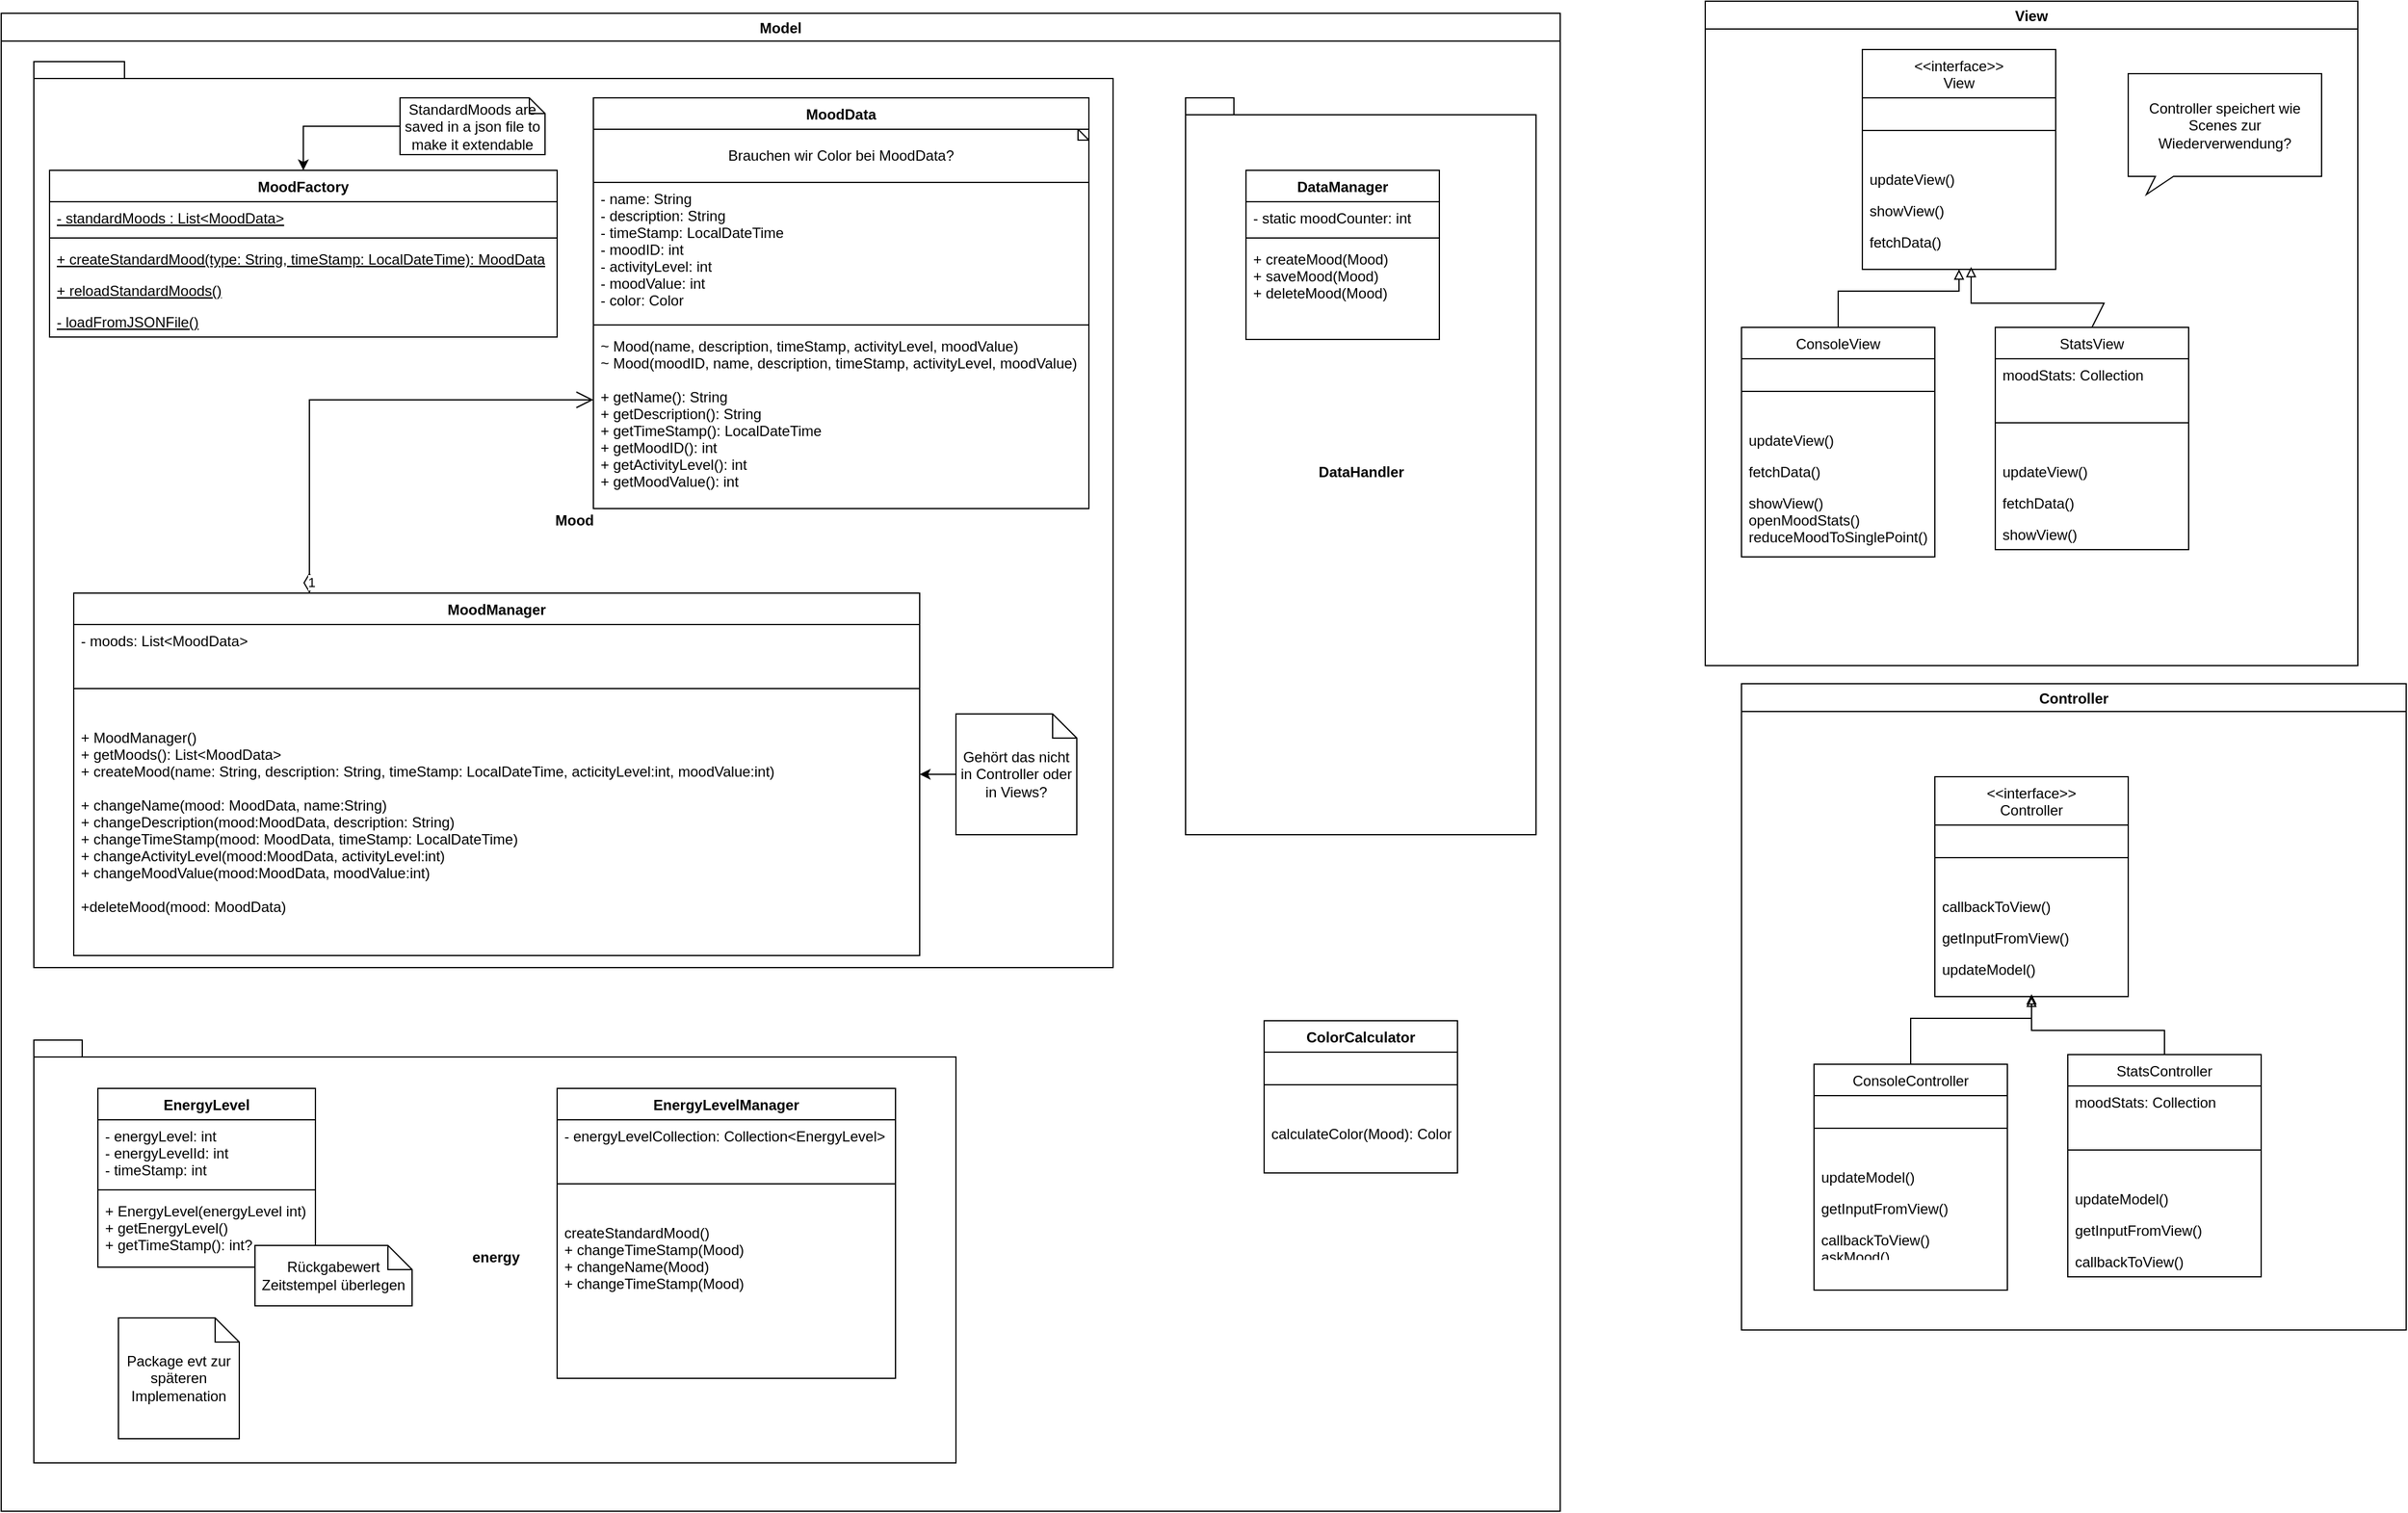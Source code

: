 <mxfile version="14.7.4" type="embed"><diagram id="C5RBs43oDa-KdzZeNtuy" name="Page-1"><mxGraphModel dx="1868" dy="780" grid="1" gridSize="10" guides="1" tooltips="1" connect="1" arrows="1" fold="1" page="1" pageScale="1" pageWidth="827" pageHeight="1169" math="0" shadow="0"><root><mxCell id="WIyWlLk6GJQsqaUBKTNV-0"/><mxCell id="WIyWlLk6GJQsqaUBKTNV-1" parent="WIyWlLk6GJQsqaUBKTNV-0"/><mxCell id="fkH8bxXwYI3lGuN-DfJu-19" value="Model" style="swimlane;" parent="WIyWlLk6GJQsqaUBKTNV-1" vertex="1"><mxGeometry x="-510" y="30" width="1290" height="1240" as="geometry"/></mxCell><mxCell id="dvcQh3w3BwJGqCjQKZjq-71" value="Mood" style="shape=folder;fontStyle=1;spacingTop=10;tabWidth=40;tabHeight=14;tabPosition=left;html=1;" parent="fkH8bxXwYI3lGuN-DfJu-19" vertex="1"><mxGeometry x="27" y="40" width="893" height="750" as="geometry"/></mxCell><mxCell id="dvcQh3w3BwJGqCjQKZjq-47" value="energy" style="shape=folder;fontStyle=1;spacingTop=10;tabWidth=40;tabHeight=14;tabPosition=left;html=1;" parent="fkH8bxXwYI3lGuN-DfJu-19" vertex="1"><mxGeometry x="27" y="850" width="763" height="350" as="geometry"/></mxCell><mxCell id="dvcQh3w3BwJGqCjQKZjq-26" value="DataHandler" style="shape=folder;fontStyle=1;spacingTop=10;tabWidth=40;tabHeight=14;tabPosition=left;html=1;" parent="fkH8bxXwYI3lGuN-DfJu-19" vertex="1"><mxGeometry x="980" y="70" width="290" height="610" as="geometry"/></mxCell><mxCell id="4BWudL8Hf-NLea9JcSVT-11" value="ColorCalculator" style="swimlane;fontStyle=1;align=center;verticalAlign=top;childLayout=stackLayout;horizontal=1;startSize=26;horizontalStack=0;resizeParent=1;resizeLast=0;collapsible=1;marginBottom=0;rounded=0;shadow=0;strokeWidth=1;" parent="fkH8bxXwYI3lGuN-DfJu-19" vertex="1"><mxGeometry x="1045" y="834" width="160" height="126" as="geometry"><mxRectangle x="230" y="140" width="160" height="26" as="alternateBounds"/></mxGeometry></mxCell><mxCell id="4BWudL8Hf-NLea9JcSVT-17" value="" style="line;html=1;strokeWidth=1;align=left;verticalAlign=middle;spacingTop=-1;spacingLeft=3;spacingRight=3;rotatable=0;labelPosition=right;points=[];portConstraint=eastwest;" parent="4BWudL8Hf-NLea9JcSVT-11" vertex="1"><mxGeometry y="26" width="160" height="54" as="geometry"/></mxCell><mxCell id="4BWudL8Hf-NLea9JcSVT-18" value="calculateColor(Mood): Color" style="text;align=left;verticalAlign=top;spacingLeft=4;spacingRight=4;overflow=hidden;rotatable=0;points=[[0,0.5],[1,0.5]];portConstraint=eastwest;rounded=0;shadow=0;html=0;" parent="4BWudL8Hf-NLea9JcSVT-11" vertex="1"><mxGeometry y="80" width="160" height="26" as="geometry"/></mxCell><mxCell id="dvcQh3w3BwJGqCjQKZjq-0" value="MoodData" style="swimlane;fontStyle=1;align=center;verticalAlign=top;childLayout=stackLayout;horizontal=1;startSize=26;horizontalStack=0;resizeParent=1;resizeParentMax=0;resizeLast=0;collapsible=1;marginBottom=0;" parent="fkH8bxXwYI3lGuN-DfJu-19" vertex="1"><mxGeometry x="490" y="70" width="410" height="340" as="geometry"/></mxCell><mxCell id="dvcQh3w3BwJGqCjQKZjq-56" value="Brauchen wir Color bei MoodData?" style="shape=note;size=9;whiteSpace=wrap;html=1;" parent="dvcQh3w3BwJGqCjQKZjq-0" vertex="1"><mxGeometry y="26" width="410" height="44" as="geometry"/></mxCell><mxCell id="dvcQh3w3BwJGqCjQKZjq-1" value="- name: String&#10;- description: String&#10;- timeStamp: LocalDateTime&#10;- moodID: int&#10;- activityLevel: int&#10;- moodValue: int&#10;- color: Color&#10;&#10;" style="text;strokeColor=none;fillColor=none;align=left;verticalAlign=top;spacingLeft=4;spacingRight=4;overflow=hidden;rotatable=0;points=[[0,0.5],[1,0.5]];portConstraint=eastwest;" parent="dvcQh3w3BwJGqCjQKZjq-0" vertex="1"><mxGeometry y="70" width="410" height="114" as="geometry"/></mxCell><mxCell id="dvcQh3w3BwJGqCjQKZjq-2" value="" style="line;strokeWidth=1;fillColor=none;align=left;verticalAlign=middle;spacingTop=-1;spacingLeft=3;spacingRight=3;rotatable=0;labelPosition=right;points=[];portConstraint=eastwest;" parent="dvcQh3w3BwJGqCjQKZjq-0" vertex="1"><mxGeometry y="184" width="410" height="8" as="geometry"/></mxCell><mxCell id="dvcQh3w3BwJGqCjQKZjq-3" value="~ Mood(name, description, timeStamp, activityLevel, moodValue)&#10;~ Mood(moodID, name, description, timeStamp, activityLevel, moodValue)&#10;&#10;+ getName(): String&#10;+ getDescription(): String&#10;+ getTimeStamp(): LocalDateTime&#10;+ getMoodID(): int&#10;+ getActivityLevel(): int&#10;+ getMoodValue(): int&#10;&#10;" style="text;strokeColor=none;fillColor=none;align=left;verticalAlign=top;spacingLeft=4;spacingRight=4;overflow=hidden;rotatable=0;points=[[0,0.5],[1,0.5]];portConstraint=eastwest;" parent="dvcQh3w3BwJGqCjQKZjq-0" vertex="1"><mxGeometry y="192" width="410" height="148" as="geometry"/></mxCell><mxCell id="dvcQh3w3BwJGqCjQKZjq-11" value="EnergyLevel" style="swimlane;fontStyle=1;align=center;verticalAlign=top;childLayout=stackLayout;horizontal=1;startSize=26;horizontalStack=0;resizeParent=1;resizeParentMax=0;resizeLast=0;collapsible=1;marginBottom=0;" parent="fkH8bxXwYI3lGuN-DfJu-19" vertex="1"><mxGeometry x="80" y="890" width="180" height="148" as="geometry"/></mxCell><mxCell id="dvcQh3w3BwJGqCjQKZjq-12" value="- energyLevel: int&#10;- energyLevelId: int&#10;- timeStamp: int&#10;&#10;" style="text;strokeColor=none;fillColor=none;align=left;verticalAlign=top;spacingLeft=4;spacingRight=4;overflow=hidden;rotatable=0;points=[[0,0.5],[1,0.5]];portConstraint=eastwest;" parent="dvcQh3w3BwJGqCjQKZjq-11" vertex="1"><mxGeometry y="26" width="180" height="54" as="geometry"/></mxCell><mxCell id="dvcQh3w3BwJGqCjQKZjq-13" value="" style="line;strokeWidth=1;fillColor=none;align=left;verticalAlign=middle;spacingTop=-1;spacingLeft=3;spacingRight=3;rotatable=0;labelPosition=right;points=[];portConstraint=eastwest;" parent="dvcQh3w3BwJGqCjQKZjq-11" vertex="1"><mxGeometry y="80" width="180" height="8" as="geometry"/></mxCell><mxCell id="dvcQh3w3BwJGqCjQKZjq-14" value="+ EnergyLevel(energyLevel int)&#10;+ getEnergyLevel()&#10;+ getTimeStamp(): int?&#10;" style="text;strokeColor=none;fillColor=none;align=left;verticalAlign=top;spacingLeft=4;spacingRight=4;overflow=hidden;rotatable=0;points=[[0,0.5],[1,0.5]];portConstraint=eastwest;" parent="dvcQh3w3BwJGqCjQKZjq-11" vertex="1"><mxGeometry y="88" width="180" height="60" as="geometry"/></mxCell><mxCell id="dvcQh3w3BwJGqCjQKZjq-4" value="DataManager" style="swimlane;fontStyle=1;align=center;verticalAlign=top;childLayout=stackLayout;horizontal=1;startSize=26;horizontalStack=0;resizeParent=1;resizeParentMax=0;resizeLast=0;collapsible=1;marginBottom=0;" parent="fkH8bxXwYI3lGuN-DfJu-19" vertex="1"><mxGeometry x="1030" y="130" width="160" height="140" as="geometry"/></mxCell><mxCell id="dvcQh3w3BwJGqCjQKZjq-5" value="- static moodCounter: int" style="text;strokeColor=none;fillColor=none;align=left;verticalAlign=top;spacingLeft=4;spacingRight=4;overflow=hidden;rotatable=0;points=[[0,0.5],[1,0.5]];portConstraint=eastwest;" parent="dvcQh3w3BwJGqCjQKZjq-4" vertex="1"><mxGeometry y="26" width="160" height="26" as="geometry"/></mxCell><mxCell id="dvcQh3w3BwJGqCjQKZjq-6" value="" style="line;strokeWidth=1;fillColor=none;align=left;verticalAlign=middle;spacingTop=-1;spacingLeft=3;spacingRight=3;rotatable=0;labelPosition=right;points=[];portConstraint=eastwest;" parent="dvcQh3w3BwJGqCjQKZjq-4" vertex="1"><mxGeometry y="52" width="160" height="8" as="geometry"/></mxCell><mxCell id="dvcQh3w3BwJGqCjQKZjq-7" value="+ createMood(Mood)&#10;+ saveMood(Mood)&#10;+ deleteMood(Mood)&#10;" style="text;strokeColor=none;fillColor=none;align=left;verticalAlign=top;spacingLeft=4;spacingRight=4;overflow=hidden;rotatable=0;points=[[0,0.5],[1,0.5]];portConstraint=eastwest;" parent="dvcQh3w3BwJGqCjQKZjq-4" vertex="1"><mxGeometry y="60" width="160" height="80" as="geometry"/></mxCell><mxCell id="dvcQh3w3BwJGqCjQKZjq-35" value="MoodFactory" style="swimlane;fontStyle=1;align=center;verticalAlign=top;childLayout=stackLayout;horizontal=1;startSize=26;horizontalStack=0;resizeParent=1;resizeParentMax=0;resizeLast=0;collapsible=1;marginBottom=0;" parent="fkH8bxXwYI3lGuN-DfJu-19" vertex="1"><mxGeometry x="40" y="130" width="420" height="138" as="geometry"/></mxCell><mxCell id="dvcQh3w3BwJGqCjQKZjq-36" value="- standardMoods : List&lt;MoodData&gt;" style="text;strokeColor=none;fillColor=none;align=left;verticalAlign=top;spacingLeft=4;spacingRight=4;overflow=hidden;rotatable=0;points=[[0,0.5],[1,0.5]];portConstraint=eastwest;fontStyle=4" parent="dvcQh3w3BwJGqCjQKZjq-35" vertex="1"><mxGeometry y="26" width="420" height="26" as="geometry"/></mxCell><mxCell id="dvcQh3w3BwJGqCjQKZjq-37" value="" style="line;strokeWidth=1;fillColor=none;align=left;verticalAlign=middle;spacingTop=-1;spacingLeft=3;spacingRight=3;rotatable=0;labelPosition=right;points=[];portConstraint=eastwest;" parent="dvcQh3w3BwJGqCjQKZjq-35" vertex="1"><mxGeometry y="52" width="420" height="8" as="geometry"/></mxCell><mxCell id="dvcQh3w3BwJGqCjQKZjq-38" value="+ createStandardMood(type: String, timeStamp: LocalDateTime): MoodData" style="text;strokeColor=none;fillColor=none;align=left;verticalAlign=top;spacingLeft=4;spacingRight=4;overflow=hidden;rotatable=0;points=[[0,0.5],[1,0.5]];portConstraint=eastwest;fontStyle=4" parent="dvcQh3w3BwJGqCjQKZjq-35" vertex="1"><mxGeometry y="60" width="420" height="26" as="geometry"/></mxCell><mxCell id="6" value="+ reloadStandardMoods()" style="text;strokeColor=none;fillColor=none;align=left;verticalAlign=top;spacingLeft=4;spacingRight=4;overflow=hidden;rotatable=0;points=[[0,0.5],[1,0.5]];portConstraint=eastwest;fontStyle=4" vertex="1" parent="dvcQh3w3BwJGqCjQKZjq-35"><mxGeometry y="86" width="420" height="26" as="geometry"/></mxCell><mxCell id="7" value="- loadFromJSONFile()" style="text;strokeColor=none;fillColor=none;align=left;verticalAlign=top;spacingLeft=4;spacingRight=4;overflow=hidden;rotatable=0;points=[[0,0.5],[1,0.5]];portConstraint=eastwest;fontStyle=4" vertex="1" parent="dvcQh3w3BwJGqCjQKZjq-35"><mxGeometry y="112" width="420" height="26" as="geometry"/></mxCell><mxCell id="dvcQh3w3BwJGqCjQKZjq-40" style="edgeStyle=orthogonalEdgeStyle;rounded=0;orthogonalLoop=1;jettySize=auto;html=1;exitX=0;exitY=0.5;exitDx=0;exitDy=0;exitPerimeter=0;" parent="fkH8bxXwYI3lGuN-DfJu-19" source="dvcQh3w3BwJGqCjQKZjq-39" target="dvcQh3w3BwJGqCjQKZjq-35" edge="1"><mxGeometry relative="1" as="geometry"/></mxCell><mxCell id="dvcQh3w3BwJGqCjQKZjq-39" value="StandardMoods are saved in a json file to make it extendable" style="shape=note;size=13;whiteSpace=wrap;html=1;" parent="fkH8bxXwYI3lGuN-DfJu-19" vertex="1"><mxGeometry x="330" y="70" width="120" height="47" as="geometry"/></mxCell><mxCell id="dvcQh3w3BwJGqCjQKZjq-42" style="edgeStyle=orthogonalEdgeStyle;rounded=0;orthogonalLoop=1;jettySize=auto;html=1;" parent="fkH8bxXwYI3lGuN-DfJu-19" source="dvcQh3w3BwJGqCjQKZjq-41" edge="1" target="dvcQh3w3BwJGqCjQKZjq-65"><mxGeometry relative="1" as="geometry"><mxPoint x="650" y="390" as="targetPoint"/></mxGeometry></mxCell><mxCell id="dvcQh3w3BwJGqCjQKZjq-41" value="Gehört das nicht in Controller oder in Views?" style="shape=note;size=20;whiteSpace=wrap;html=1;" parent="fkH8bxXwYI3lGuN-DfJu-19" vertex="1"><mxGeometry x="790" y="580" width="100" height="100" as="geometry"/></mxCell><mxCell id="dvcQh3w3BwJGqCjQKZjq-46" value="1" style="endArrow=open;html=1;endSize=12;startArrow=diamondThin;startSize=14;startFill=0;edgeStyle=orthogonalEdgeStyle;align=left;verticalAlign=bottom;rounded=0;" parent="fkH8bxXwYI3lGuN-DfJu-19" source="dvcQh3w3BwJGqCjQKZjq-65" target="dvcQh3w3BwJGqCjQKZjq-0" edge="1"><mxGeometry x="-1" y="3" relative="1" as="geometry"><mxPoint x="520" y="160" as="sourcePoint"/><mxPoint x="289" y="292" as="targetPoint"/><Array as="points"><mxPoint x="255" y="320"/></Array></mxGeometry></mxCell><mxCell id="dvcQh3w3BwJGqCjQKZjq-48" value="EnergyLevelManager" style="swimlane;fontStyle=1;align=center;verticalAlign=top;childLayout=stackLayout;horizontal=1;startSize=26;horizontalStack=0;resizeParent=1;resizeLast=0;collapsible=1;marginBottom=0;rounded=0;shadow=0;strokeWidth=1;" parent="fkH8bxXwYI3lGuN-DfJu-19" vertex="1"><mxGeometry x="460" y="890" width="280" height="240" as="geometry"><mxRectangle x="230" y="140" width="160" height="26" as="alternateBounds"/></mxGeometry></mxCell><mxCell id="dvcQh3w3BwJGqCjQKZjq-49" value="- energyLevelCollection: Collection&lt;EnergyLevel&gt;" style="text;align=left;verticalAlign=top;spacingLeft=4;spacingRight=4;overflow=hidden;rotatable=0;points=[[0,0.5],[1,0.5]];portConstraint=eastwest;rounded=0;shadow=0;html=0;" parent="dvcQh3w3BwJGqCjQKZjq-48" vertex="1"><mxGeometry y="26" width="280" height="26" as="geometry"/></mxCell><mxCell id="dvcQh3w3BwJGqCjQKZjq-50" value="" style="line;html=1;strokeWidth=1;align=left;verticalAlign=middle;spacingTop=-1;spacingLeft=3;spacingRight=3;rotatable=0;labelPosition=right;points=[];portConstraint=eastwest;" parent="dvcQh3w3BwJGqCjQKZjq-48" vertex="1"><mxGeometry y="52" width="280" height="54" as="geometry"/></mxCell><mxCell id="dvcQh3w3BwJGqCjQKZjq-53" value="createStandardMood()&#10;+ changeTimeStamp(Mood)&#10;+ changeName(Mood)&#10;+ changeTimeStamp(Mood)&#10;&#10;&#10;" style="text;align=left;verticalAlign=top;spacingLeft=4;spacingRight=4;overflow=hidden;rotatable=0;points=[[0,0.5],[1,0.5]];portConstraint=eastwest;rounded=0;shadow=0;html=0;" parent="dvcQh3w3BwJGqCjQKZjq-48" vertex="1"><mxGeometry y="106" width="280" height="68" as="geometry"/></mxCell><mxCell id="dvcQh3w3BwJGqCjQKZjq-54" value="Package evt zur späteren Implemenation" style="shape=note;size=20;whiteSpace=wrap;html=1;" parent="fkH8bxXwYI3lGuN-DfJu-19" vertex="1"><mxGeometry x="97" y="1080" width="100" height="100" as="geometry"/></mxCell><mxCell id="dvcQh3w3BwJGqCjQKZjq-55" value="Rückgabewert Zeitstempel überlegen" style="shape=note;size=20;whiteSpace=wrap;html=1;" parent="fkH8bxXwYI3lGuN-DfJu-19" vertex="1"><mxGeometry x="210" y="1020" width="130" height="50" as="geometry"/></mxCell><mxCell id="dvcQh3w3BwJGqCjQKZjq-65" value="MoodManager" style="swimlane;fontStyle=1;align=center;verticalAlign=top;childLayout=stackLayout;horizontal=1;startSize=26;horizontalStack=0;resizeParent=1;resizeLast=0;collapsible=1;marginBottom=0;rounded=0;shadow=0;strokeWidth=1;" parent="fkH8bxXwYI3lGuN-DfJu-19" vertex="1"><mxGeometry x="60" y="480" width="700" height="300" as="geometry"><mxRectangle x="230" y="140" width="160" height="26" as="alternateBounds"/></mxGeometry></mxCell><mxCell id="dvcQh3w3BwJGqCjQKZjq-66" value="- moods: List&lt;MoodData&gt;" style="text;align=left;verticalAlign=top;spacingLeft=4;spacingRight=4;overflow=hidden;rotatable=0;points=[[0,0.5],[1,0.5]];portConstraint=eastwest;rounded=0;shadow=0;html=0;" parent="dvcQh3w3BwJGqCjQKZjq-65" vertex="1"><mxGeometry y="26" width="700" height="26" as="geometry"/></mxCell><mxCell id="dvcQh3w3BwJGqCjQKZjq-67" value="" style="line;html=1;strokeWidth=1;align=left;verticalAlign=middle;spacingTop=-1;spacingLeft=3;spacingRight=3;rotatable=0;labelPosition=right;points=[];portConstraint=eastwest;" parent="dvcQh3w3BwJGqCjQKZjq-65" vertex="1"><mxGeometry y="52" width="700" height="54" as="geometry"/></mxCell><mxCell id="dvcQh3w3BwJGqCjQKZjq-70" value="+ MoodManager()&#10;+ getMoods(): List&lt;MoodData&gt;&#10;+ createMood(name: String, description: String, timeStamp: LocalDateTime, acticityLevel:int, moodValue:int)&#10;&#10;+ changeName(mood: MoodData, name:String)&#10;+ changeDescription(mood:MoodData, description: String)&#10;+ changeTimeStamp(mood: MoodData, timeStamp: LocalDateTime)&#10;+ changeActivityLevel(mood:MoodData, activityLevel:int)&#10;+ changeMoodValue(mood:MoodData, moodValue:int)&#10;&#10;+deleteMood(mood: MoodData)&#10;&#10;&#10;" style="text;align=left;verticalAlign=top;spacingLeft=4;spacingRight=4;overflow=hidden;rotatable=0;points=[[0,0.5],[1,0.5]];portConstraint=eastwest;rounded=0;shadow=0;html=0;" parent="dvcQh3w3BwJGqCjQKZjq-65" vertex="1"><mxGeometry y="106" width="700" height="168" as="geometry"/></mxCell><mxCell id="fkH8bxXwYI3lGuN-DfJu-20" value="View" style="swimlane;" parent="WIyWlLk6GJQsqaUBKTNV-1" vertex="1"><mxGeometry x="900" y="20" width="540" height="550" as="geometry"/></mxCell><mxCell id="4BWudL8Hf-NLea9JcSVT-4" value="ConsoleView" style="swimlane;fontStyle=0;align=center;verticalAlign=top;childLayout=stackLayout;horizontal=1;startSize=26;horizontalStack=0;resizeParent=1;resizeLast=0;collapsible=1;marginBottom=0;rounded=0;shadow=0;strokeWidth=1;" parent="fkH8bxXwYI3lGuN-DfJu-20" vertex="1"><mxGeometry x="30" y="270" width="160" height="190" as="geometry"><mxRectangle x="230" y="140" width="160" height="26" as="alternateBounds"/></mxGeometry></mxCell><mxCell id="4BWudL8Hf-NLea9JcSVT-9" value="" style="line;html=1;strokeWidth=1;align=left;verticalAlign=middle;spacingTop=-1;spacingLeft=3;spacingRight=3;rotatable=0;labelPosition=right;points=[];portConstraint=eastwest;" parent="4BWudL8Hf-NLea9JcSVT-4" vertex="1"><mxGeometry y="26" width="160" height="54" as="geometry"/></mxCell><mxCell id="rqT9r3bYiYjDLUNCfU_x-0" value="updateView()" style="text;align=left;verticalAlign=top;spacingLeft=4;spacingRight=4;overflow=hidden;rotatable=0;points=[[0,0.5],[1,0.5]];portConstraint=eastwest;rounded=0;shadow=0;html=0;" parent="4BWudL8Hf-NLea9JcSVT-4" vertex="1"><mxGeometry y="80" width="160" height="26" as="geometry"/></mxCell><mxCell id="rqT9r3bYiYjDLUNCfU_x-1" value="fetchData()" style="text;align=left;verticalAlign=top;spacingLeft=4;spacingRight=4;overflow=hidden;rotatable=0;points=[[0,0.5],[1,0.5]];portConstraint=eastwest;rounded=0;shadow=0;html=0;" parent="4BWudL8Hf-NLea9JcSVT-4" vertex="1"><mxGeometry y="106" width="160" height="26" as="geometry"/></mxCell><mxCell id="rqT9r3bYiYjDLUNCfU_x-11" value="showView()&#10;openMoodStats()&#10;reduceMoodToSinglePoint()&#10;" style="text;align=left;verticalAlign=top;spacingLeft=4;spacingRight=4;overflow=hidden;rotatable=0;points=[[0,0.5],[1,0.5]];portConstraint=eastwest;rounded=0;shadow=0;html=0;" parent="4BWudL8Hf-NLea9JcSVT-4" vertex="1"><mxGeometry y="132" width="160" height="58" as="geometry"/></mxCell><mxCell id="lSLAHA1t7lKVyarh-dw1-34" value="StatsView" style="swimlane;fontStyle=0;align=center;verticalAlign=top;childLayout=stackLayout;horizontal=1;startSize=26;horizontalStack=0;resizeParent=1;resizeLast=0;collapsible=1;marginBottom=0;rounded=0;shadow=0;strokeWidth=1;" parent="fkH8bxXwYI3lGuN-DfJu-20" vertex="1"><mxGeometry x="240" y="270" width="160" height="184" as="geometry"><mxRectangle x="230" y="140" width="160" height="26" as="alternateBounds"/></mxGeometry></mxCell><mxCell id="lSLAHA1t7lKVyarh-dw1-35" value="moodStats: Collection" style="text;align=left;verticalAlign=top;spacingLeft=4;spacingRight=4;overflow=hidden;rotatable=0;points=[[0,0.5],[1,0.5]];portConstraint=eastwest;rounded=0;shadow=0;html=0;" parent="lSLAHA1t7lKVyarh-dw1-34" vertex="1"><mxGeometry y="26" width="160" height="26" as="geometry"/></mxCell><mxCell id="lSLAHA1t7lKVyarh-dw1-36" value="" style="line;html=1;strokeWidth=1;align=left;verticalAlign=middle;spacingTop=-1;spacingLeft=3;spacingRight=3;rotatable=0;labelPosition=right;points=[];portConstraint=eastwest;" parent="lSLAHA1t7lKVyarh-dw1-34" vertex="1"><mxGeometry y="52" width="160" height="54" as="geometry"/></mxCell><mxCell id="rqT9r3bYiYjDLUNCfU_x-19" value="updateView()" style="text;align=left;verticalAlign=top;spacingLeft=4;spacingRight=4;overflow=hidden;rotatable=0;points=[[0,0.5],[1,0.5]];portConstraint=eastwest;rounded=0;shadow=0;html=0;" parent="lSLAHA1t7lKVyarh-dw1-34" vertex="1"><mxGeometry y="106" width="160" height="26" as="geometry"/></mxCell><mxCell id="rqT9r3bYiYjDLUNCfU_x-21" value="fetchData()" style="text;align=left;verticalAlign=top;spacingLeft=4;spacingRight=4;overflow=hidden;rotatable=0;points=[[0,0.5],[1,0.5]];portConstraint=eastwest;rounded=0;shadow=0;html=0;" parent="lSLAHA1t7lKVyarh-dw1-34" vertex="1"><mxGeometry y="132" width="160" height="26" as="geometry"/></mxCell><mxCell id="rqT9r3bYiYjDLUNCfU_x-20" value="showView()" style="text;align=left;verticalAlign=top;spacingLeft=4;spacingRight=4;overflow=hidden;rotatable=0;points=[[0,0.5],[1,0.5]];portConstraint=eastwest;rounded=0;shadow=0;html=0;" parent="lSLAHA1t7lKVyarh-dw1-34" vertex="1"><mxGeometry y="158" width="160" height="26" as="geometry"/></mxCell><mxCell id="rqT9r3bYiYjDLUNCfU_x-12" value="&lt;&lt;interface&gt;&gt;&#10;View" style="swimlane;fontStyle=0;align=center;verticalAlign=top;childLayout=stackLayout;horizontal=1;startSize=40;horizontalStack=0;resizeParent=1;resizeLast=0;collapsible=1;marginBottom=0;rounded=0;shadow=0;strokeWidth=1;" parent="fkH8bxXwYI3lGuN-DfJu-20" vertex="1"><mxGeometry x="130" y="40" width="160" height="182" as="geometry"><mxRectangle x="230" y="140" width="160" height="26" as="alternateBounds"/></mxGeometry></mxCell><mxCell id="rqT9r3bYiYjDLUNCfU_x-14" value="" style="line;html=1;strokeWidth=1;align=left;verticalAlign=middle;spacingTop=-1;spacingLeft=3;spacingRight=3;rotatable=0;labelPosition=right;points=[];portConstraint=eastwest;" parent="rqT9r3bYiYjDLUNCfU_x-12" vertex="1"><mxGeometry y="40" width="160" height="54" as="geometry"/></mxCell><mxCell id="rqT9r3bYiYjDLUNCfU_x-16" value="updateView()" style="text;align=left;verticalAlign=top;spacingLeft=4;spacingRight=4;overflow=hidden;rotatable=0;points=[[0,0.5],[1,0.5]];portConstraint=eastwest;rounded=0;shadow=0;html=0;" parent="rqT9r3bYiYjDLUNCfU_x-12" vertex="1"><mxGeometry y="94" width="160" height="26" as="geometry"/></mxCell><mxCell id="rqT9r3bYiYjDLUNCfU_x-18" value="showView()" style="text;align=left;verticalAlign=top;spacingLeft=4;spacingRight=4;overflow=hidden;rotatable=0;points=[[0,0.5],[1,0.5]];portConstraint=eastwest;rounded=0;shadow=0;html=0;" parent="rqT9r3bYiYjDLUNCfU_x-12" vertex="1"><mxGeometry y="120" width="160" height="26" as="geometry"/></mxCell><mxCell id="rqT9r3bYiYjDLUNCfU_x-17" value="fetchData()" style="text;align=left;verticalAlign=top;spacingLeft=4;spacingRight=4;overflow=hidden;rotatable=0;points=[[0,0.5],[1,0.5]];portConstraint=eastwest;rounded=0;shadow=0;html=0;" parent="rqT9r3bYiYjDLUNCfU_x-12" vertex="1"><mxGeometry y="146" width="160" height="26" as="geometry"/></mxCell><mxCell id="rqT9r3bYiYjDLUNCfU_x-22" value="" style="endArrow=block;html=1;rounded=0;entryX=0.5;entryY=1;entryDx=0;entryDy=0;exitX=0.5;exitY=0;exitDx=0;exitDy=0;endFill=0;" parent="fkH8bxXwYI3lGuN-DfJu-20" source="4BWudL8Hf-NLea9JcSVT-4" target="rqT9r3bYiYjDLUNCfU_x-12" edge="1"><mxGeometry width="50" height="50" relative="1" as="geometry"><mxPoint x="-120" y="410" as="sourcePoint"/><mxPoint x="-70" y="360" as="targetPoint"/><Array as="points"><mxPoint x="110" y="240"/><mxPoint x="210" y="240"/></Array></mxGeometry></mxCell><mxCell id="OMDD3wWIrq1Nu_wf7v3i-0" value="Controller speichert wie Scenes zur Wiederverwendung?" style="whiteSpace=wrap;html=1;shape=mxgraph.basic.rectCallout;dx=30;dy=15;boundedLbl=1;" parent="fkH8bxXwYI3lGuN-DfJu-20" vertex="1"><mxGeometry x="350" y="60" width="160" height="100" as="geometry"/></mxCell><mxCell id="fkH8bxXwYI3lGuN-DfJu-21" value="Controller" style="swimlane;" parent="WIyWlLk6GJQsqaUBKTNV-1" vertex="1"><mxGeometry x="930" y="585" width="550" height="535" as="geometry"/></mxCell><mxCell id="rqT9r3bYiYjDLUNCfU_x-2" value="ConsoleController" style="swimlane;fontStyle=0;align=center;verticalAlign=top;childLayout=stackLayout;horizontal=1;startSize=26;horizontalStack=0;resizeParent=1;resizeLast=0;collapsible=1;marginBottom=0;rounded=0;shadow=0;strokeWidth=1;" parent="fkH8bxXwYI3lGuN-DfJu-21" vertex="1"><mxGeometry x="60" y="315" width="160" height="187" as="geometry"><mxRectangle x="230" y="140" width="160" height="26" as="alternateBounds"/></mxGeometry></mxCell><mxCell id="rqT9r3bYiYjDLUNCfU_x-3" value="" style="line;html=1;strokeWidth=1;align=left;verticalAlign=middle;spacingTop=-1;spacingLeft=3;spacingRight=3;rotatable=0;labelPosition=right;points=[];portConstraint=eastwest;" parent="rqT9r3bYiYjDLUNCfU_x-2" vertex="1"><mxGeometry y="26" width="160" height="54" as="geometry"/></mxCell><mxCell id="rqT9r3bYiYjDLUNCfU_x-4" value="updateModel()" style="text;align=left;verticalAlign=top;spacingLeft=4;spacingRight=4;overflow=hidden;rotatable=0;points=[[0,0.5],[1,0.5]];portConstraint=eastwest;rounded=0;shadow=0;html=0;" parent="rqT9r3bYiYjDLUNCfU_x-2" vertex="1"><mxGeometry y="80" width="160" height="26" as="geometry"/></mxCell><mxCell id="rqT9r3bYiYjDLUNCfU_x-5" value="getInputFromView()" style="text;align=left;verticalAlign=top;spacingLeft=4;spacingRight=4;overflow=hidden;rotatable=0;points=[[0,0.5],[1,0.5]];portConstraint=eastwest;rounded=0;shadow=0;html=0;" parent="rqT9r3bYiYjDLUNCfU_x-2" vertex="1"><mxGeometry y="106" width="160" height="26" as="geometry"/></mxCell><mxCell id="rqT9r3bYiYjDLUNCfU_x-10" value="callbackToView()&#10;askMood()" style="text;align=left;verticalAlign=top;spacingLeft=4;spacingRight=4;overflow=hidden;rotatable=0;points=[[0,0.5],[1,0.5]];portConstraint=eastwest;rounded=0;shadow=0;html=0;" parent="rqT9r3bYiYjDLUNCfU_x-2" vertex="1"><mxGeometry y="132" width="160" height="26" as="geometry"/></mxCell><mxCell id="rqT9r3bYiYjDLUNCfU_x-24" value="StatsController" style="swimlane;fontStyle=0;align=center;verticalAlign=top;childLayout=stackLayout;horizontal=1;startSize=26;horizontalStack=0;resizeParent=1;resizeLast=0;collapsible=1;marginBottom=0;rounded=0;shadow=0;strokeWidth=1;" parent="fkH8bxXwYI3lGuN-DfJu-21" vertex="1"><mxGeometry x="270" y="307" width="160" height="184" as="geometry"><mxRectangle x="230" y="140" width="160" height="26" as="alternateBounds"/></mxGeometry></mxCell><mxCell id="rqT9r3bYiYjDLUNCfU_x-25" value="moodStats: Collection" style="text;align=left;verticalAlign=top;spacingLeft=4;spacingRight=4;overflow=hidden;rotatable=0;points=[[0,0.5],[1,0.5]];portConstraint=eastwest;rounded=0;shadow=0;html=0;" parent="rqT9r3bYiYjDLUNCfU_x-24" vertex="1"><mxGeometry y="26" width="160" height="26" as="geometry"/></mxCell><mxCell id="rqT9r3bYiYjDLUNCfU_x-26" value="" style="line;html=1;strokeWidth=1;align=left;verticalAlign=middle;spacingTop=-1;spacingLeft=3;spacingRight=3;rotatable=0;labelPosition=right;points=[];portConstraint=eastwest;" parent="rqT9r3bYiYjDLUNCfU_x-24" vertex="1"><mxGeometry y="52" width="160" height="54" as="geometry"/></mxCell><mxCell id="rqT9r3bYiYjDLUNCfU_x-42" value="updateModel()" style="text;align=left;verticalAlign=top;spacingLeft=4;spacingRight=4;overflow=hidden;rotatable=0;points=[[0,0.5],[1,0.5]];portConstraint=eastwest;rounded=0;shadow=0;html=0;" parent="rqT9r3bYiYjDLUNCfU_x-24" vertex="1"><mxGeometry y="106" width="160" height="26" as="geometry"/></mxCell><mxCell id="rqT9r3bYiYjDLUNCfU_x-41" value="getInputFromView()" style="text;align=left;verticalAlign=top;spacingLeft=4;spacingRight=4;overflow=hidden;rotatable=0;points=[[0,0.5],[1,0.5]];portConstraint=eastwest;rounded=0;shadow=0;html=0;" parent="rqT9r3bYiYjDLUNCfU_x-24" vertex="1"><mxGeometry y="132" width="160" height="26" as="geometry"/></mxCell><mxCell id="rqT9r3bYiYjDLUNCfU_x-40" value="callbackToView()" style="text;align=left;verticalAlign=top;spacingLeft=4;spacingRight=4;overflow=hidden;rotatable=0;points=[[0,0.5],[1,0.5]];portConstraint=eastwest;rounded=0;shadow=0;html=0;" parent="rqT9r3bYiYjDLUNCfU_x-24" vertex="1"><mxGeometry y="158" width="160" height="26" as="geometry"/></mxCell><mxCell id="rqT9r3bYiYjDLUNCfU_x-30" value="&lt;&lt;interface&gt;&gt;&#10;Controller" style="swimlane;fontStyle=0;align=center;verticalAlign=top;childLayout=stackLayout;horizontal=1;startSize=40;horizontalStack=0;resizeParent=1;resizeLast=0;collapsible=1;marginBottom=0;rounded=0;shadow=0;strokeWidth=1;" parent="fkH8bxXwYI3lGuN-DfJu-21" vertex="1"><mxGeometry x="160" y="77" width="160" height="182" as="geometry"><mxRectangle x="230" y="140" width="160" height="26" as="alternateBounds"/></mxGeometry></mxCell><mxCell id="rqT9r3bYiYjDLUNCfU_x-31" value="" style="line;html=1;strokeWidth=1;align=left;verticalAlign=middle;spacingTop=-1;spacingLeft=3;spacingRight=3;rotatable=0;labelPosition=right;points=[];portConstraint=eastwest;" parent="rqT9r3bYiYjDLUNCfU_x-30" vertex="1"><mxGeometry y="40" width="160" height="54" as="geometry"/></mxCell><mxCell id="rqT9r3bYiYjDLUNCfU_x-39" value="callbackToView()" style="text;align=left;verticalAlign=top;spacingLeft=4;spacingRight=4;overflow=hidden;rotatable=0;points=[[0,0.5],[1,0.5]];portConstraint=eastwest;rounded=0;shadow=0;html=0;" parent="rqT9r3bYiYjDLUNCfU_x-30" vertex="1"><mxGeometry y="94" width="160" height="26" as="geometry"/></mxCell><mxCell id="rqT9r3bYiYjDLUNCfU_x-38" value="getInputFromView()" style="text;align=left;verticalAlign=top;spacingLeft=4;spacingRight=4;overflow=hidden;rotatable=0;points=[[0,0.5],[1,0.5]];portConstraint=eastwest;rounded=0;shadow=0;html=0;" parent="rqT9r3bYiYjDLUNCfU_x-30" vertex="1"><mxGeometry y="120" width="160" height="26" as="geometry"/></mxCell><mxCell id="rqT9r3bYiYjDLUNCfU_x-37" value="updateModel()" style="text;align=left;verticalAlign=top;spacingLeft=4;spacingRight=4;overflow=hidden;rotatable=0;points=[[0,0.5],[1,0.5]];portConstraint=eastwest;rounded=0;shadow=0;html=0;" parent="rqT9r3bYiYjDLUNCfU_x-30" vertex="1"><mxGeometry y="146" width="160" height="26" as="geometry"/></mxCell><mxCell id="rqT9r3bYiYjDLUNCfU_x-35" value="" style="endArrow=block;html=1;rounded=0;entryX=0.5;entryY=1;entryDx=0;entryDy=0;exitX=0.5;exitY=0;exitDx=0;exitDy=0;endFill=0;" parent="fkH8bxXwYI3lGuN-DfJu-21" source="rqT9r3bYiYjDLUNCfU_x-2" target="rqT9r3bYiYjDLUNCfU_x-30" edge="1"><mxGeometry width="50" height="50" relative="1" as="geometry"><mxPoint x="140" y="307" as="sourcePoint"/><mxPoint x="-950" y="377" as="targetPoint"/><Array as="points"><mxPoint x="140" y="277"/><mxPoint x="240" y="277"/></Array></mxGeometry></mxCell><mxCell id="rqT9r3bYiYjDLUNCfU_x-36" value="" style="endArrow=block;html=1;rounded=0;exitX=0.5;exitY=0;exitDx=0;exitDy=0;endFill=0;" parent="fkH8bxXwYI3lGuN-DfJu-21" source="rqT9r3bYiYjDLUNCfU_x-24" edge="1"><mxGeometry width="50" height="50" relative="1" as="geometry"><mxPoint x="150" y="327" as="sourcePoint"/><mxPoint x="240" y="257" as="targetPoint"/><Array as="points"><mxPoint x="350" y="287"/><mxPoint x="240" y="287"/></Array></mxGeometry></mxCell><mxCell id="rqT9r3bYiYjDLUNCfU_x-23" value="" style="endArrow=block;html=1;rounded=0;exitX=0.5;exitY=0;exitDx=0;exitDy=0;endFill=0;" parent="WIyWlLk6GJQsqaUBKTNV-1" source="lSLAHA1t7lKVyarh-dw1-34" edge="1"><mxGeometry width="50" height="50" relative="1" as="geometry"><mxPoint x="1030" y="310" as="sourcePoint"/><mxPoint x="1120" y="240" as="targetPoint"/><Array as="points"><mxPoint x="1230" y="270"/><mxPoint x="1120" y="270"/></Array></mxGeometry></mxCell></root></mxGraphModel></diagram></mxfile>
